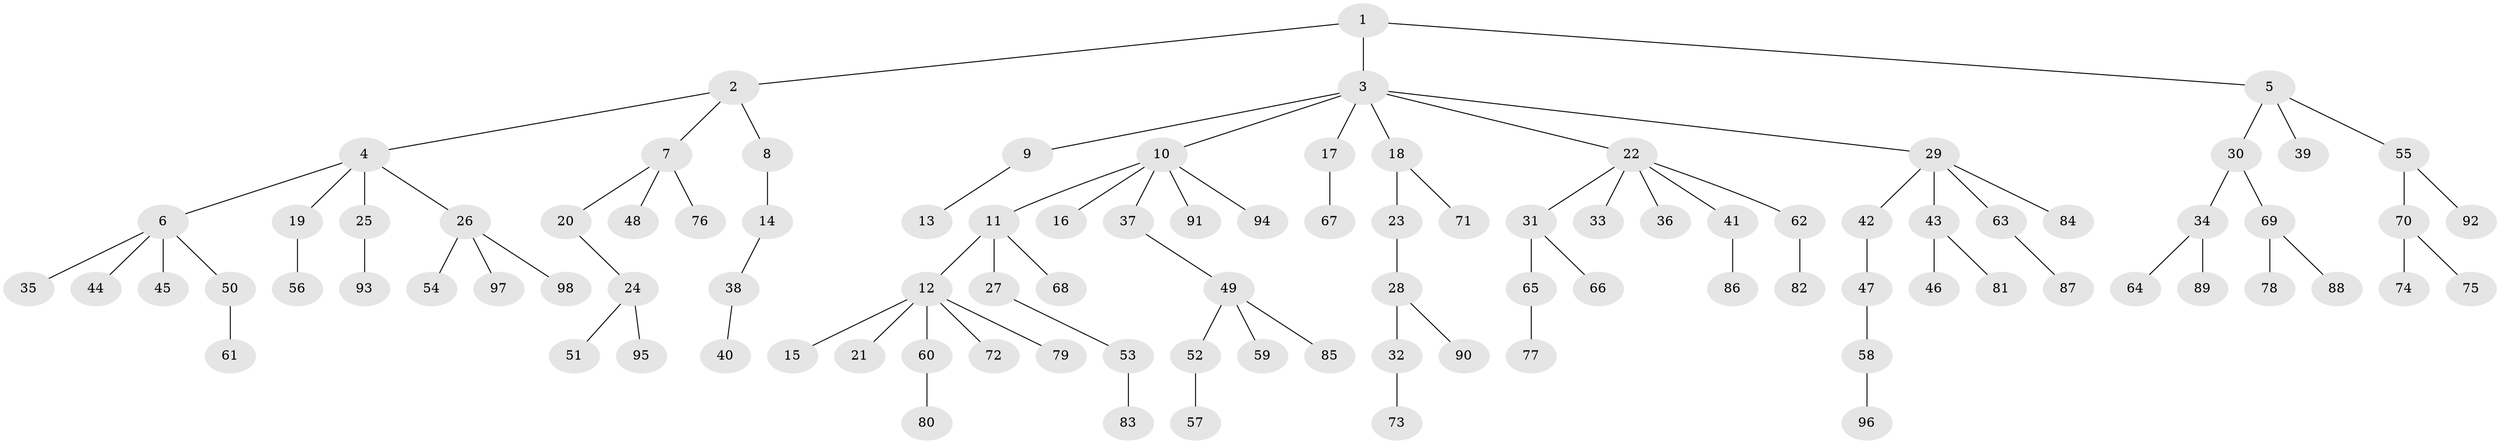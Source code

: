 // coarse degree distribution, {1: 0.6764705882352942, 4: 0.04411764705882353, 3: 0.058823529411764705, 2: 0.16176470588235295, 10: 0.014705882352941176, 5: 0.029411764705882353, 22: 0.014705882352941176}
// Generated by graph-tools (version 1.1) at 2025/56/03/04/25 21:56:12]
// undirected, 98 vertices, 97 edges
graph export_dot {
graph [start="1"]
  node [color=gray90,style=filled];
  1;
  2;
  3;
  4;
  5;
  6;
  7;
  8;
  9;
  10;
  11;
  12;
  13;
  14;
  15;
  16;
  17;
  18;
  19;
  20;
  21;
  22;
  23;
  24;
  25;
  26;
  27;
  28;
  29;
  30;
  31;
  32;
  33;
  34;
  35;
  36;
  37;
  38;
  39;
  40;
  41;
  42;
  43;
  44;
  45;
  46;
  47;
  48;
  49;
  50;
  51;
  52;
  53;
  54;
  55;
  56;
  57;
  58;
  59;
  60;
  61;
  62;
  63;
  64;
  65;
  66;
  67;
  68;
  69;
  70;
  71;
  72;
  73;
  74;
  75;
  76;
  77;
  78;
  79;
  80;
  81;
  82;
  83;
  84;
  85;
  86;
  87;
  88;
  89;
  90;
  91;
  92;
  93;
  94;
  95;
  96;
  97;
  98;
  1 -- 2;
  1 -- 3;
  1 -- 5;
  2 -- 4;
  2 -- 7;
  2 -- 8;
  3 -- 9;
  3 -- 10;
  3 -- 17;
  3 -- 18;
  3 -- 22;
  3 -- 29;
  4 -- 6;
  4 -- 19;
  4 -- 25;
  4 -- 26;
  5 -- 30;
  5 -- 39;
  5 -- 55;
  6 -- 35;
  6 -- 44;
  6 -- 45;
  6 -- 50;
  7 -- 20;
  7 -- 48;
  7 -- 76;
  8 -- 14;
  9 -- 13;
  10 -- 11;
  10 -- 16;
  10 -- 37;
  10 -- 91;
  10 -- 94;
  11 -- 12;
  11 -- 27;
  11 -- 68;
  12 -- 15;
  12 -- 21;
  12 -- 60;
  12 -- 72;
  12 -- 79;
  14 -- 38;
  17 -- 67;
  18 -- 23;
  18 -- 71;
  19 -- 56;
  20 -- 24;
  22 -- 31;
  22 -- 33;
  22 -- 36;
  22 -- 41;
  22 -- 62;
  23 -- 28;
  24 -- 51;
  24 -- 95;
  25 -- 93;
  26 -- 54;
  26 -- 97;
  26 -- 98;
  27 -- 53;
  28 -- 32;
  28 -- 90;
  29 -- 42;
  29 -- 43;
  29 -- 63;
  29 -- 84;
  30 -- 34;
  30 -- 69;
  31 -- 65;
  31 -- 66;
  32 -- 73;
  34 -- 64;
  34 -- 89;
  37 -- 49;
  38 -- 40;
  41 -- 86;
  42 -- 47;
  43 -- 46;
  43 -- 81;
  47 -- 58;
  49 -- 52;
  49 -- 59;
  49 -- 85;
  50 -- 61;
  52 -- 57;
  53 -- 83;
  55 -- 70;
  55 -- 92;
  58 -- 96;
  60 -- 80;
  62 -- 82;
  63 -- 87;
  65 -- 77;
  69 -- 78;
  69 -- 88;
  70 -- 74;
  70 -- 75;
}
